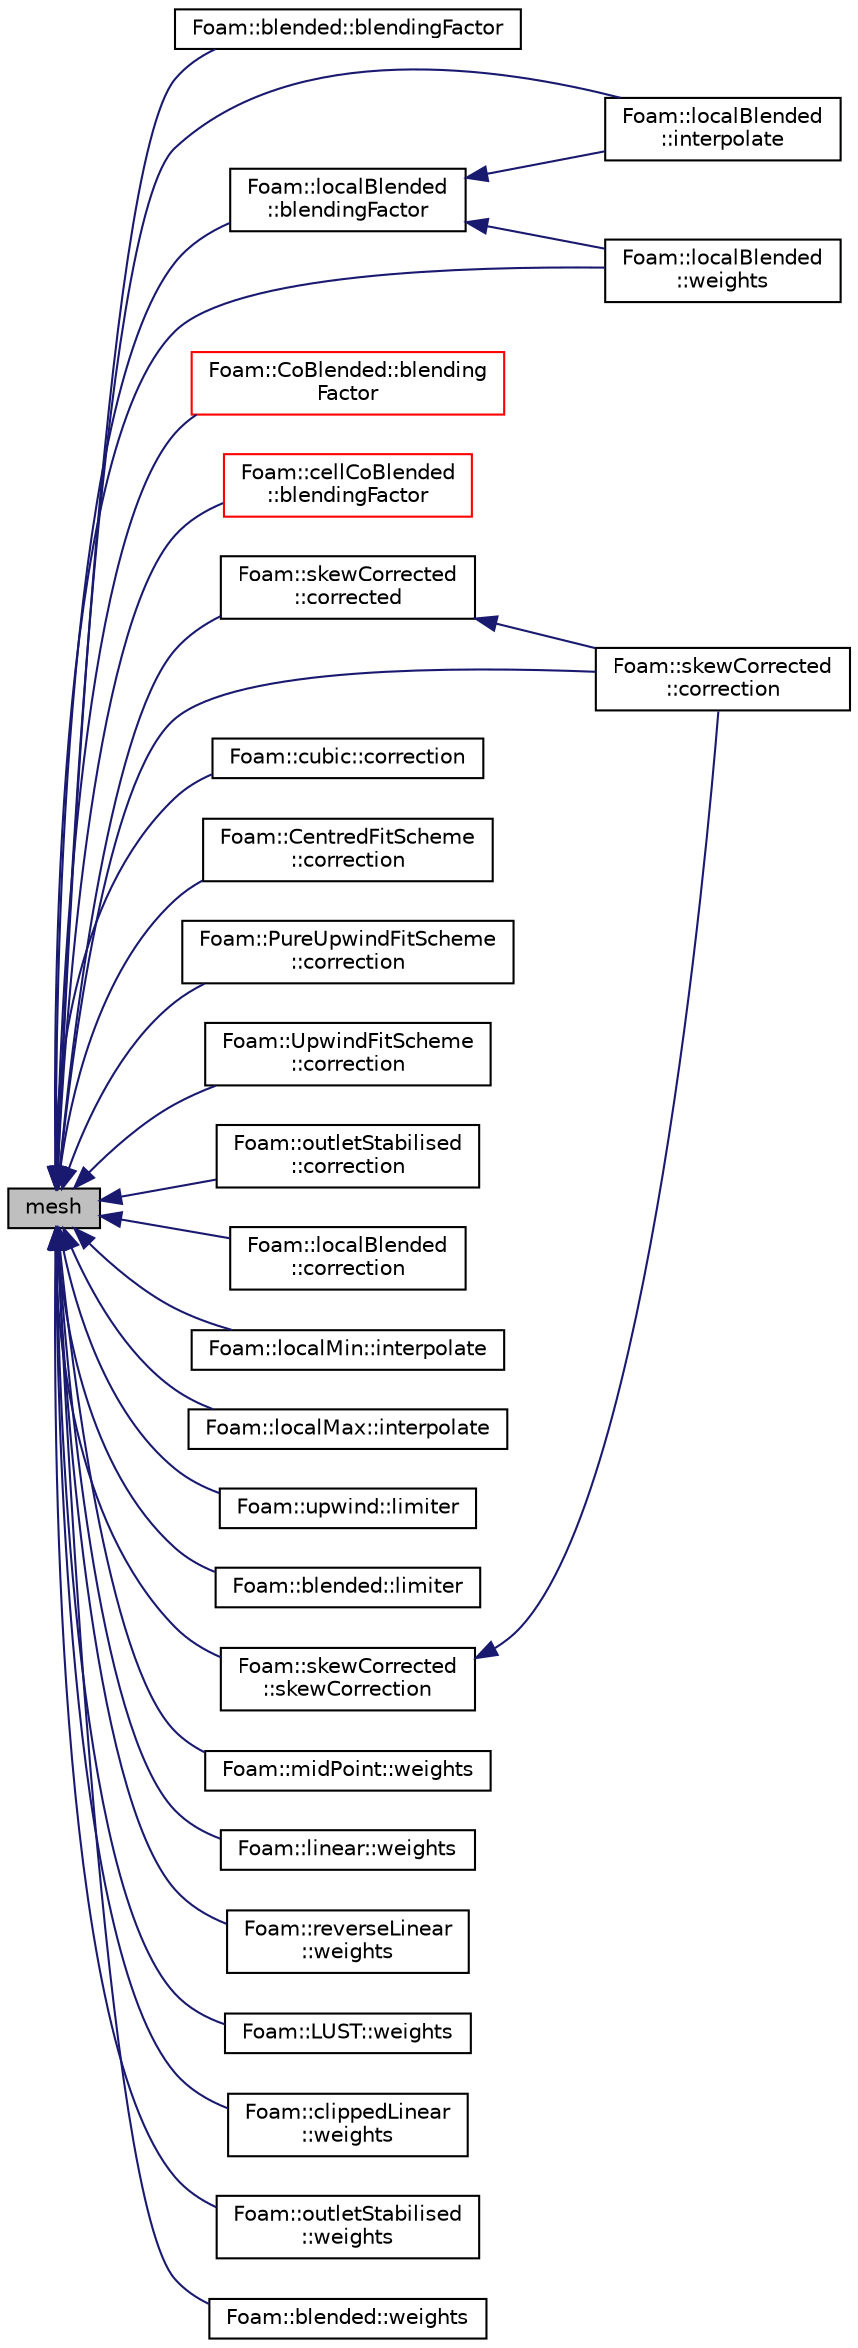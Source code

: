 digraph "mesh"
{
  bgcolor="transparent";
  edge [fontname="Helvetica",fontsize="10",labelfontname="Helvetica",labelfontsize="10"];
  node [fontname="Helvetica",fontsize="10",shape=record];
  rankdir="LR";
  Node1 [label="mesh",height=0.2,width=0.4,color="black", fillcolor="grey75", style="filled", fontcolor="black"];
  Node1 -> Node2 [dir="back",color="midnightblue",fontsize="10",style="solid",fontname="Helvetica"];
  Node2 [label="Foam::blended::blendingFactor",height=0.2,width=0.4,color="black",URL="$a00139.html#a82617bba2d0f481ec5866b91793d5703",tooltip="Return the face-based blending factor. "];
  Node1 -> Node3 [dir="back",color="midnightblue",fontsize="10",style="solid",fontname="Helvetica"];
  Node3 [label="Foam::localBlended\l::blendingFactor",height=0.2,width=0.4,color="black",URL="$a01372.html#a82617bba2d0f481ec5866b91793d5703",tooltip="Return the face-based blending factor. "];
  Node3 -> Node4 [dir="back",color="midnightblue",fontsize="10",style="solid",fontname="Helvetica"];
  Node4 [label="Foam::localBlended\l::interpolate",height=0.2,width=0.4,color="black",URL="$a01372.html#a44c7ae31de9c47b8793d7c9de65dee19",tooltip="Return the face-interpolate of the given cell field. "];
  Node3 -> Node5 [dir="back",color="midnightblue",fontsize="10",style="solid",fontname="Helvetica"];
  Node5 [label="Foam::localBlended\l::weights",height=0.2,width=0.4,color="black",URL="$a01372.html#a845f807ae2621854059e313269e7895a",tooltip="Return the interpolation weighting factors. "];
  Node1 -> Node6 [dir="back",color="midnightblue",fontsize="10",style="solid",fontname="Helvetica"];
  Node6 [label="Foam::CoBlended::blending\lFactor",height=0.2,width=0.4,color="red",URL="$a00303.html#a82617bba2d0f481ec5866b91793d5703",tooltip="Return the face-based blending factor. "];
  Node1 -> Node7 [dir="back",color="midnightblue",fontsize="10",style="solid",fontname="Helvetica"];
  Node7 [label="Foam::cellCoBlended\l::blendingFactor",height=0.2,width=0.4,color="red",URL="$a00210.html#a82617bba2d0f481ec5866b91793d5703",tooltip="Return the face-based blending factor. "];
  Node1 -> Node8 [dir="back",color="midnightblue",fontsize="10",style="solid",fontname="Helvetica"];
  Node8 [label="Foam::skewCorrected\l::corrected",height=0.2,width=0.4,color="black",URL="$a02331.html#a38c3af2f484a71e2cedacc747beafdfc",tooltip="Return true if this scheme uses an explicit correction. "];
  Node8 -> Node9 [dir="back",color="midnightblue",fontsize="10",style="solid",fontname="Helvetica"];
  Node9 [label="Foam::skewCorrected\l::correction",height=0.2,width=0.4,color="black",URL="$a02331.html#a575a424a2a3d61de0e8d6ad368b61be1",tooltip="Return the explicit correction to the face-interpolate. "];
  Node1 -> Node10 [dir="back",color="midnightblue",fontsize="10",style="solid",fontname="Helvetica"];
  Node10 [label="Foam::cubic::correction",height=0.2,width=0.4,color="black",URL="$a00443.html#a575a424a2a3d61de0e8d6ad368b61be1",tooltip="Return the explicit correction to the face-interpolate. "];
  Node1 -> Node11 [dir="back",color="midnightblue",fontsize="10",style="solid",fontname="Helvetica"];
  Node11 [label="Foam::CentredFitScheme\l::correction",height=0.2,width=0.4,color="black",URL="$a00258.html#a575a424a2a3d61de0e8d6ad368b61be1",tooltip="Return the explicit correction to the face-interpolate. "];
  Node1 -> Node12 [dir="back",color="midnightblue",fontsize="10",style="solid",fontname="Helvetica"];
  Node12 [label="Foam::PureUpwindFitScheme\l::correction",height=0.2,width=0.4,color="black",URL="$a02038.html#a575a424a2a3d61de0e8d6ad368b61be1",tooltip="Return the explicit correction to the face-interpolate. "];
  Node1 -> Node13 [dir="back",color="midnightblue",fontsize="10",style="solid",fontname="Helvetica"];
  Node13 [label="Foam::UpwindFitScheme\l::correction",height=0.2,width=0.4,color="black",URL="$a02771.html#a575a424a2a3d61de0e8d6ad368b61be1",tooltip="Return the explicit correction to the face-interpolate. "];
  Node1 -> Node14 [dir="back",color="midnightblue",fontsize="10",style="solid",fontname="Helvetica"];
  Node14 [label="Foam::outletStabilised\l::correction",height=0.2,width=0.4,color="black",URL="$a01751.html#a575a424a2a3d61de0e8d6ad368b61be1",tooltip="Return the explicit correction to the face-interpolate. "];
  Node1 -> Node9 [dir="back",color="midnightblue",fontsize="10",style="solid",fontname="Helvetica"];
  Node1 -> Node15 [dir="back",color="midnightblue",fontsize="10",style="solid",fontname="Helvetica"];
  Node15 [label="Foam::localBlended\l::correction",height=0.2,width=0.4,color="black",URL="$a01372.html#a575a424a2a3d61de0e8d6ad368b61be1",tooltip="Return the explicit correction to the face-interpolate. "];
  Node1 -> Node16 [dir="back",color="midnightblue",fontsize="10",style="solid",fontname="Helvetica"];
  Node16 [label="Foam::localMin::interpolate",height=0.2,width=0.4,color="black",URL="$a01377.html#aab9aba6ccea702183c1de2555858bf43",tooltip="Return the face-interpolate of the given cell field. "];
  Node1 -> Node17 [dir="back",color="midnightblue",fontsize="10",style="solid",fontname="Helvetica"];
  Node17 [label="Foam::localMax::interpolate",height=0.2,width=0.4,color="black",URL="$a01376.html#aab9aba6ccea702183c1de2555858bf43",tooltip="Return the face-interpolate of the given cell field. "];
  Node1 -> Node4 [dir="back",color="midnightblue",fontsize="10",style="solid",fontname="Helvetica"];
  Node1 -> Node18 [dir="back",color="midnightblue",fontsize="10",style="solid",fontname="Helvetica"];
  Node18 [label="Foam::upwind::limiter",height=0.2,width=0.4,color="black",URL="$a02765.html#a0e8be315bcb7f7798e60cfb209037652",tooltip="Return the interpolation limiter. "];
  Node1 -> Node19 [dir="back",color="midnightblue",fontsize="10",style="solid",fontname="Helvetica"];
  Node19 [label="Foam::blended::limiter",height=0.2,width=0.4,color="black",URL="$a00139.html#a0e8be315bcb7f7798e60cfb209037652",tooltip="Return the interpolation limiter. "];
  Node1 -> Node20 [dir="back",color="midnightblue",fontsize="10",style="solid",fontname="Helvetica"];
  Node20 [label="Foam::skewCorrected\l::skewCorrection",height=0.2,width=0.4,color="black",URL="$a02331.html#a77518ac71924d7c1130707502eaab089"];
  Node20 -> Node9 [dir="back",color="midnightblue",fontsize="10",style="solid",fontname="Helvetica"];
  Node1 -> Node21 [dir="back",color="midnightblue",fontsize="10",style="solid",fontname="Helvetica"];
  Node21 [label="Foam::midPoint::weights",height=0.2,width=0.4,color="black",URL="$a01484.html#ae3cee6bfc4fee6e13df66df7e856ed37",tooltip="Return the interpolation weighting factors. "];
  Node1 -> Node22 [dir="back",color="midnightblue",fontsize="10",style="solid",fontname="Helvetica"];
  Node22 [label="Foam::linear::weights",height=0.2,width=0.4,color="black",URL="$a01333.html#ae3cee6bfc4fee6e13df66df7e856ed37",tooltip="Return the interpolation weighting factors. "];
  Node1 -> Node23 [dir="back",color="midnightblue",fontsize="10",style="solid",fontname="Helvetica"];
  Node23 [label="Foam::reverseLinear\l::weights",height=0.2,width=0.4,color="black",URL="$a02188.html#ae3cee6bfc4fee6e13df66df7e856ed37",tooltip="Return the interpolation weighting factors. "];
  Node1 -> Node24 [dir="back",color="midnightblue",fontsize="10",style="solid",fontname="Helvetica"];
  Node24 [label="Foam::LUST::weights",height=0.2,width=0.4,color="black",URL="$a01389.html#a2423630dcb5b92925c32e7f3180c20ce",tooltip="Return the interpolation weighting factors. "];
  Node1 -> Node25 [dir="back",color="midnightblue",fontsize="10",style="solid",fontname="Helvetica"];
  Node25 [label="Foam::clippedLinear\l::weights",height=0.2,width=0.4,color="black",URL="$a00277.html#ae3cee6bfc4fee6e13df66df7e856ed37",tooltip="Return the interpolation weighting factors. "];
  Node1 -> Node26 [dir="back",color="midnightblue",fontsize="10",style="solid",fontname="Helvetica"];
  Node26 [label="Foam::outletStabilised\l::weights",height=0.2,width=0.4,color="black",URL="$a01751.html#a845f807ae2621854059e313269e7895a",tooltip="Return the interpolation weighting factors. "];
  Node1 -> Node5 [dir="back",color="midnightblue",fontsize="10",style="solid",fontname="Helvetica"];
  Node1 -> Node27 [dir="back",color="midnightblue",fontsize="10",style="solid",fontname="Helvetica"];
  Node27 [label="Foam::blended::weights",height=0.2,width=0.4,color="black",URL="$a00139.html#acaeaacfc63a1de4752ad8d5a34dce3b7",tooltip="Return the interpolation weighting factors. "];
}
